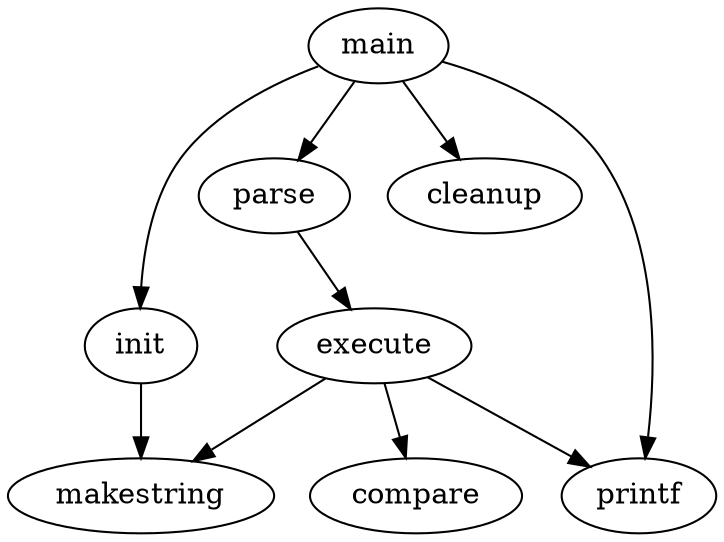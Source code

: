 strict digraph G {
	main -> parse -> execute;
	main -> init;
	main -> cleanup;
	execute -> makestring;
	execute -> printf;
	execute -> compare;
	init -> makestring;
	main -> printf;
}
